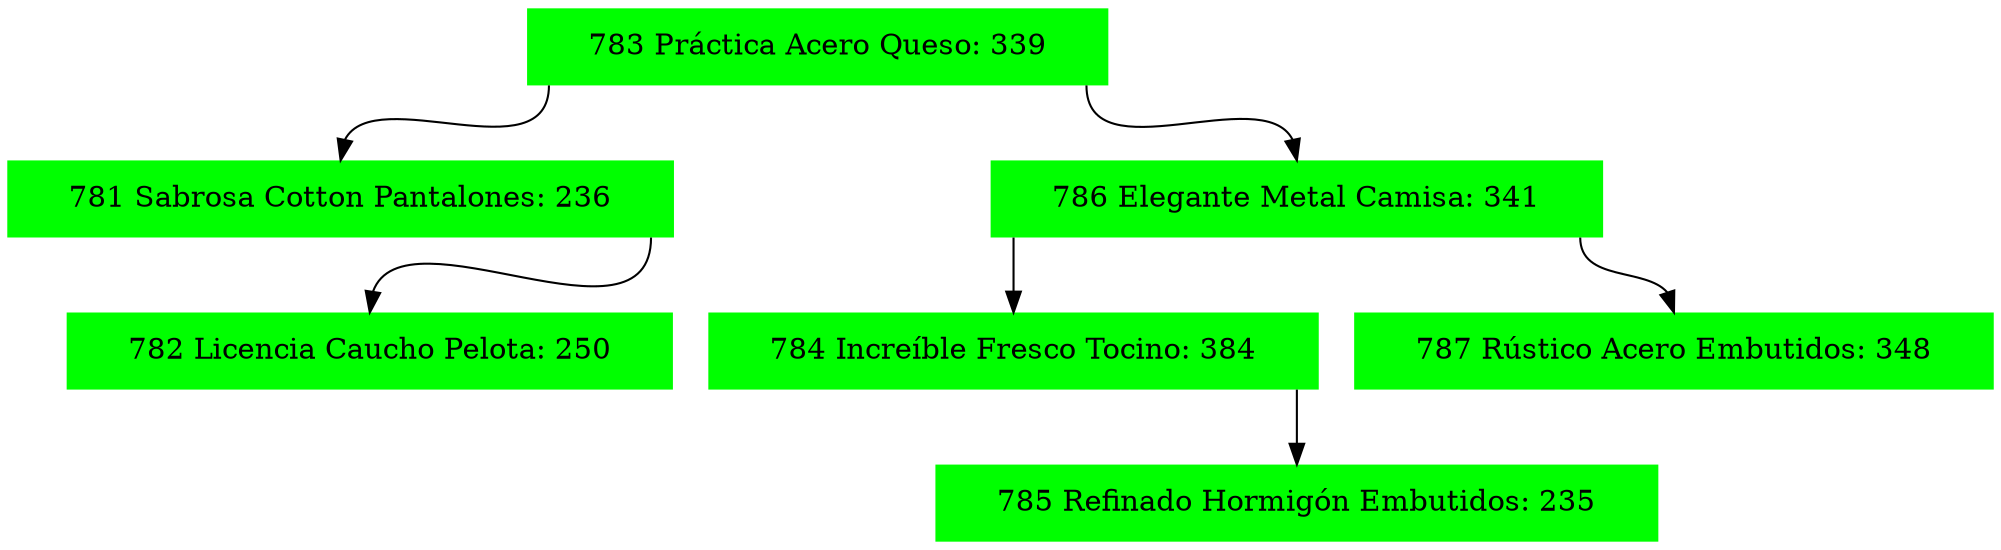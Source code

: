 digraph G{
node[shape="record"];
node0xc00004e780[label="<f0>|<f1>783  Práctica Acero Queso: 339|<f2>",color=green,style =filled];
node0xc00004e5a0[label="<f0>|<f1>781 Sabrosa Cotton Pantalones: 236|<f2>",color=green,style =filled];
node0xc00004e780:f0->node0xc00004e5a0:f1
node0xc00004e7e0[label="<f0>|<f1>782 Licencia Caucho Pelota: 250|<f2>",color=green,style =filled];
node0xc00004e5a0:f2->node0xc00004e7e0:f1
node0xc00004e540[label="<f0>|<f1>786 Elegante Metal Camisa: 341|<f2>",color=green,style =filled];
node0xc00004e780:f2->node0xc00004e540:f1
node0xc00004e720[label="<f0>|<f1>784 Increíble Fresco Tocino: 384|<f2>",color=green,style =filled];
node0xc00004e540:f0->node0xc00004e720:f1
node0xc00004e840[label="<f0>|<f1>785 Refinado Hormigón Embutidos: 235|<f2>",color=green,style =filled];
node0xc00004e720:f2->node0xc00004e840:f1
node0xc00004e6c0[label="<f0>|<f1>787 Rústico Acero Embutidos: 348|<f2>",color=green,style =filled];
node0xc00004e540:f2->node0xc00004e6c0:f1
}
